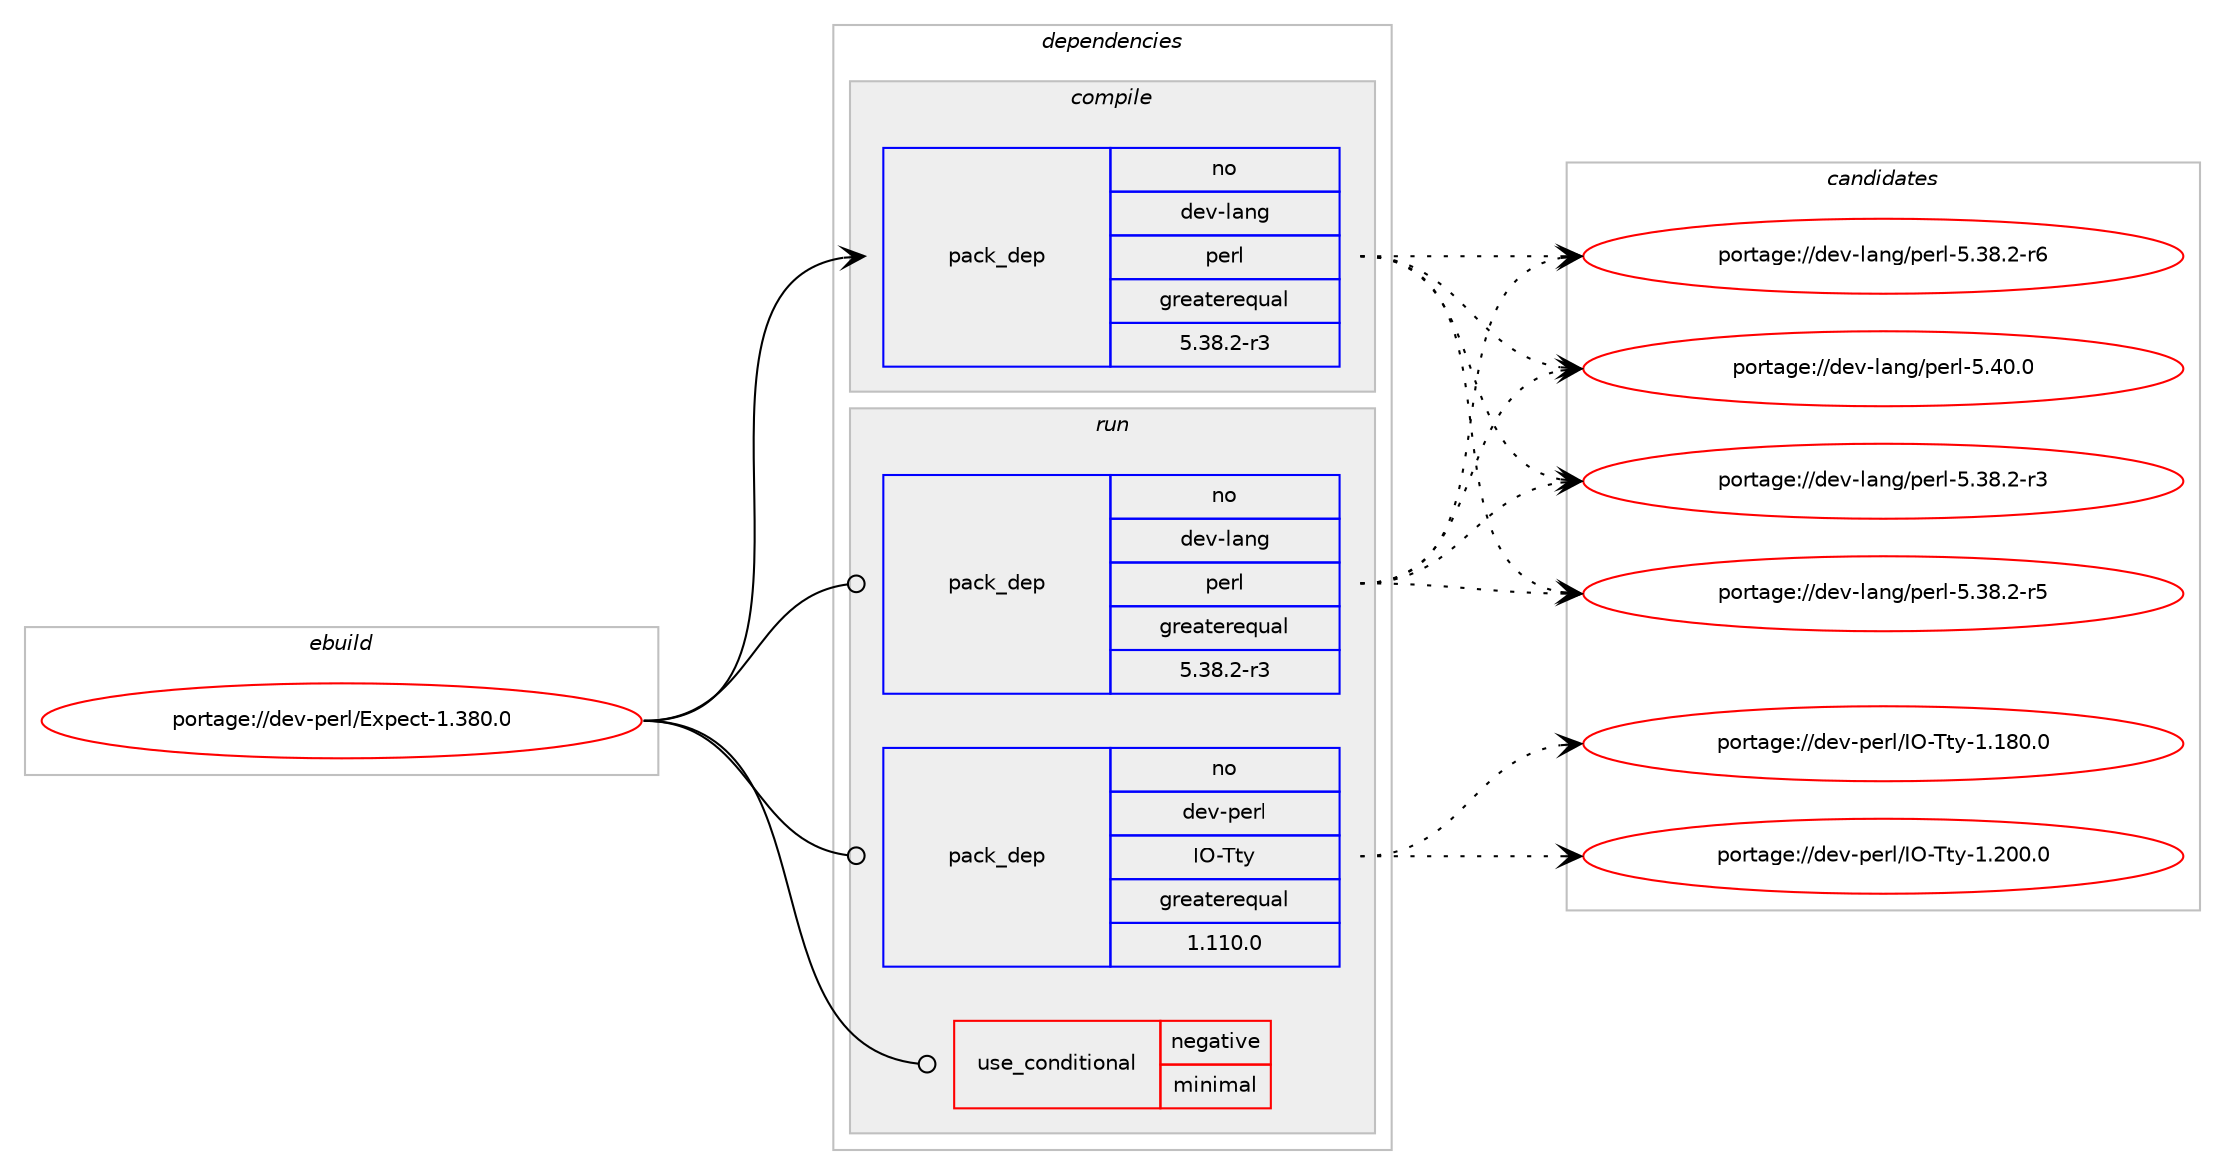digraph prolog {

# *************
# Graph options
# *************

newrank=true;
concentrate=true;
compound=true;
graph [rankdir=LR,fontname=Helvetica,fontsize=10,ranksep=1.5];#, ranksep=2.5, nodesep=0.2];
edge  [arrowhead=vee];
node  [fontname=Helvetica,fontsize=10];

# **********
# The ebuild
# **********

subgraph cluster_leftcol {
color=gray;
rank=same;
label=<<i>ebuild</i>>;
id [label="portage://dev-perl/Expect-1.380.0", color=red, width=4, href="../dev-perl/Expect-1.380.0.svg"];
}

# ****************
# The dependencies
# ****************

subgraph cluster_midcol {
color=gray;
label=<<i>dependencies</i>>;
subgraph cluster_compile {
fillcolor="#eeeeee";
style=filled;
label=<<i>compile</i>>;
subgraph pack35029 {
dependency65166 [label=<<TABLE BORDER="0" CELLBORDER="1" CELLSPACING="0" CELLPADDING="4" WIDTH="220"><TR><TD ROWSPAN="6" CELLPADDING="30">pack_dep</TD></TR><TR><TD WIDTH="110">no</TD></TR><TR><TD>dev-lang</TD></TR><TR><TD>perl</TD></TR><TR><TD>greaterequal</TD></TR><TR><TD>5.38.2-r3</TD></TR></TABLE>>, shape=none, color=blue];
}
id:e -> dependency65166:w [weight=20,style="solid",arrowhead="vee"];
}
subgraph cluster_compileandrun {
fillcolor="#eeeeee";
style=filled;
label=<<i>compile and run</i>>;
}
subgraph cluster_run {
fillcolor="#eeeeee";
style=filled;
label=<<i>run</i>>;
subgraph cond28966 {
dependency65167 [label=<<TABLE BORDER="0" CELLBORDER="1" CELLSPACING="0" CELLPADDING="4"><TR><TD ROWSPAN="3" CELLPADDING="10">use_conditional</TD></TR><TR><TD>negative</TD></TR><TR><TD>minimal</TD></TR></TABLE>>, shape=none, color=red];
# *** BEGIN UNKNOWN DEPENDENCY TYPE (TODO) ***
# dependency65167 -> package_dependency(portage://dev-perl/Expect-1.380.0,run,no,dev-perl,IO-Stty,none,[,,],[],[])
# *** END UNKNOWN DEPENDENCY TYPE (TODO) ***

}
id:e -> dependency65167:w [weight=20,style="solid",arrowhead="odot"];
subgraph pack35030 {
dependency65168 [label=<<TABLE BORDER="0" CELLBORDER="1" CELLSPACING="0" CELLPADDING="4" WIDTH="220"><TR><TD ROWSPAN="6" CELLPADDING="30">pack_dep</TD></TR><TR><TD WIDTH="110">no</TD></TR><TR><TD>dev-lang</TD></TR><TR><TD>perl</TD></TR><TR><TD>greaterequal</TD></TR><TR><TD>5.38.2-r3</TD></TR></TABLE>>, shape=none, color=blue];
}
id:e -> dependency65168:w [weight=20,style="solid",arrowhead="odot"];
# *** BEGIN UNKNOWN DEPENDENCY TYPE (TODO) ***
# id -> package_dependency(portage://dev-perl/Expect-1.380.0,run,no,dev-lang,perl,none,[,,],any_same_slot,[])
# *** END UNKNOWN DEPENDENCY TYPE (TODO) ***

subgraph pack35031 {
dependency65169 [label=<<TABLE BORDER="0" CELLBORDER="1" CELLSPACING="0" CELLPADDING="4" WIDTH="220"><TR><TD ROWSPAN="6" CELLPADDING="30">pack_dep</TD></TR><TR><TD WIDTH="110">no</TD></TR><TR><TD>dev-perl</TD></TR><TR><TD>IO-Tty</TD></TR><TR><TD>greaterequal</TD></TR><TR><TD>1.110.0</TD></TR></TABLE>>, shape=none, color=blue];
}
id:e -> dependency65169:w [weight=20,style="solid",arrowhead="odot"];
# *** BEGIN UNKNOWN DEPENDENCY TYPE (TODO) ***
# id -> package_dependency(portage://dev-perl/Expect-1.380.0,run,no,virtual,perl-Carp,none,[,,],[],[])
# *** END UNKNOWN DEPENDENCY TYPE (TODO) ***

# *** BEGIN UNKNOWN DEPENDENCY TYPE (TODO) ***
# id -> package_dependency(portage://dev-perl/Expect-1.380.0,run,no,virtual,perl-Exporter,none,[,,],[],[])
# *** END UNKNOWN DEPENDENCY TYPE (TODO) ***

# *** BEGIN UNKNOWN DEPENDENCY TYPE (TODO) ***
# id -> package_dependency(portage://dev-perl/Expect-1.380.0,run,no,virtual,perl-IO,none,[,,],[],[])
# *** END UNKNOWN DEPENDENCY TYPE (TODO) ***

}
}

# **************
# The candidates
# **************

subgraph cluster_choices {
rank=same;
color=gray;
label=<<i>candidates</i>>;

subgraph choice35029 {
color=black;
nodesep=1;
choice100101118451089711010347112101114108455346515646504511451 [label="portage://dev-lang/perl-5.38.2-r3", color=red, width=4,href="../dev-lang/perl-5.38.2-r3.svg"];
choice100101118451089711010347112101114108455346515646504511453 [label="portage://dev-lang/perl-5.38.2-r5", color=red, width=4,href="../dev-lang/perl-5.38.2-r5.svg"];
choice100101118451089711010347112101114108455346515646504511454 [label="portage://dev-lang/perl-5.38.2-r6", color=red, width=4,href="../dev-lang/perl-5.38.2-r6.svg"];
choice10010111845108971101034711210111410845534652484648 [label="portage://dev-lang/perl-5.40.0", color=red, width=4,href="../dev-lang/perl-5.40.0.svg"];
dependency65166:e -> choice100101118451089711010347112101114108455346515646504511451:w [style=dotted,weight="100"];
dependency65166:e -> choice100101118451089711010347112101114108455346515646504511453:w [style=dotted,weight="100"];
dependency65166:e -> choice100101118451089711010347112101114108455346515646504511454:w [style=dotted,weight="100"];
dependency65166:e -> choice10010111845108971101034711210111410845534652484648:w [style=dotted,weight="100"];
}
subgraph choice35030 {
color=black;
nodesep=1;
choice100101118451089711010347112101114108455346515646504511451 [label="portage://dev-lang/perl-5.38.2-r3", color=red, width=4,href="../dev-lang/perl-5.38.2-r3.svg"];
choice100101118451089711010347112101114108455346515646504511453 [label="portage://dev-lang/perl-5.38.2-r5", color=red, width=4,href="../dev-lang/perl-5.38.2-r5.svg"];
choice100101118451089711010347112101114108455346515646504511454 [label="portage://dev-lang/perl-5.38.2-r6", color=red, width=4,href="../dev-lang/perl-5.38.2-r6.svg"];
choice10010111845108971101034711210111410845534652484648 [label="portage://dev-lang/perl-5.40.0", color=red, width=4,href="../dev-lang/perl-5.40.0.svg"];
dependency65168:e -> choice100101118451089711010347112101114108455346515646504511451:w [style=dotted,weight="100"];
dependency65168:e -> choice100101118451089711010347112101114108455346515646504511453:w [style=dotted,weight="100"];
dependency65168:e -> choice100101118451089711010347112101114108455346515646504511454:w [style=dotted,weight="100"];
dependency65168:e -> choice10010111845108971101034711210111410845534652484648:w [style=dotted,weight="100"];
}
subgraph choice35031 {
color=black;
nodesep=1;
choice1001011184511210111410847737945841161214549464956484648 [label="portage://dev-perl/IO-Tty-1.180.0", color=red, width=4,href="../dev-perl/IO-Tty-1.180.0.svg"];
choice1001011184511210111410847737945841161214549465048484648 [label="portage://dev-perl/IO-Tty-1.200.0", color=red, width=4,href="../dev-perl/IO-Tty-1.200.0.svg"];
dependency65169:e -> choice1001011184511210111410847737945841161214549464956484648:w [style=dotted,weight="100"];
dependency65169:e -> choice1001011184511210111410847737945841161214549465048484648:w [style=dotted,weight="100"];
}
}

}
